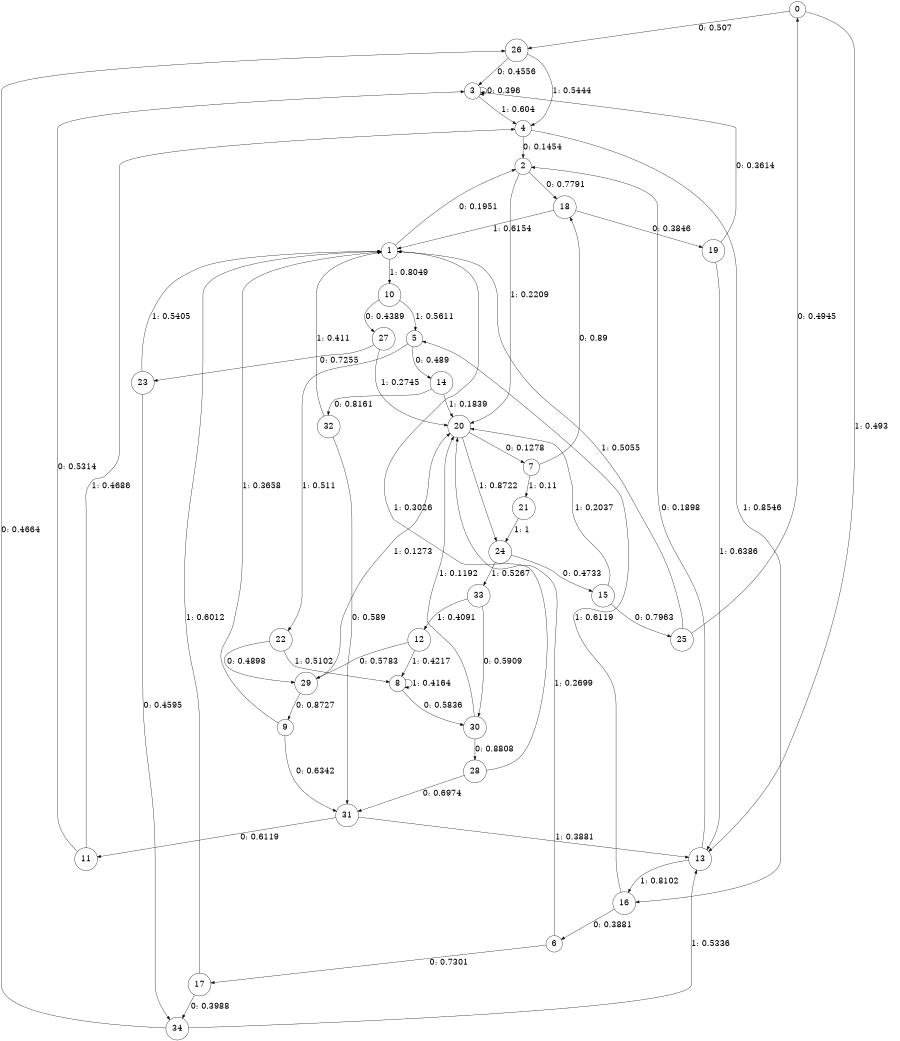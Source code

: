 digraph "ch2faceL7" {
size = "6,8.5";
ratio = "fill";
node [shape = circle];
node [fontsize = 24];
edge [fontsize = 24];
0 -> 26 [label = "0: 0.507    "];
0 -> 13 [label = "1: 0.493    "];
1 -> 2 [label = "0: 0.1951   "];
1 -> 10 [label = "1: 0.8049   "];
2 -> 18 [label = "0: 0.7791   "];
2 -> 20 [label = "1: 0.2209   "];
3 -> 3 [label = "0: 0.396    "];
3 -> 4 [label = "1: 0.604    "];
4 -> 2 [label = "0: 0.1454   "];
4 -> 16 [label = "1: 0.8546   "];
5 -> 14 [label = "0: 0.489    "];
5 -> 22 [label = "1: 0.511    "];
6 -> 17 [label = "0: 0.7301   "];
6 -> 20 [label = "1: 0.2699   "];
7 -> 18 [label = "0: 0.89     "];
7 -> 21 [label = "1: 0.11     "];
8 -> 30 [label = "0: 0.5836   "];
8 -> 8 [label = "1: 0.4164   "];
9 -> 31 [label = "0: 0.6342   "];
9 -> 1 [label = "1: 0.3658   "];
10 -> 27 [label = "0: 0.4389   "];
10 -> 5 [label = "1: 0.5611   "];
11 -> 3 [label = "0: 0.5314   "];
11 -> 4 [label = "1: 0.4686   "];
12 -> 29 [label = "0: 0.5783   "];
12 -> 8 [label = "1: 0.4217   "];
13 -> 2 [label = "0: 0.1898   "];
13 -> 16 [label = "1: 0.8102   "];
14 -> 32 [label = "0: 0.8161   "];
14 -> 20 [label = "1: 0.1839   "];
15 -> 25 [label = "0: 0.7963   "];
15 -> 20 [label = "1: 0.2037   "];
16 -> 6 [label = "0: 0.3881   "];
16 -> 5 [label = "1: 0.6119   "];
17 -> 34 [label = "0: 0.3988   "];
17 -> 1 [label = "1: 0.6012   "];
18 -> 19 [label = "0: 0.3846   "];
18 -> 1 [label = "1: 0.6154   "];
19 -> 3 [label = "0: 0.3614   "];
19 -> 13 [label = "1: 0.6386   "];
20 -> 7 [label = "0: 0.1278   "];
20 -> 24 [label = "1: 0.8722   "];
21 -> 24 [label = "1: 1        "];
22 -> 29 [label = "0: 0.4898   "];
22 -> 8 [label = "1: 0.5102   "];
23 -> 34 [label = "0: 0.4595   "];
23 -> 1 [label = "1: 0.5405   "];
24 -> 15 [label = "0: 0.4733   "];
24 -> 33 [label = "1: 0.5267   "];
25 -> 0 [label = "0: 0.4945   "];
25 -> 1 [label = "1: 0.5055   "];
26 -> 3 [label = "0: 0.4556   "];
26 -> 4 [label = "1: 0.5444   "];
27 -> 23 [label = "0: 0.7255   "];
27 -> 20 [label = "1: 0.2745   "];
28 -> 31 [label = "0: 0.6974   "];
28 -> 1 [label = "1: 0.3026   "];
29 -> 9 [label = "0: 0.8727   "];
29 -> 20 [label = "1: 0.1273   "];
30 -> 28 [label = "0: 0.8808   "];
30 -> 20 [label = "1: 0.1192   "];
31 -> 11 [label = "0: 0.6119   "];
31 -> 13 [label = "1: 0.3881   "];
32 -> 31 [label = "0: 0.589    "];
32 -> 1 [label = "1: 0.411    "];
33 -> 30 [label = "0: 0.5909   "];
33 -> 12 [label = "1: 0.4091   "];
34 -> 26 [label = "0: 0.4664   "];
34 -> 13 [label = "1: 0.5336   "];
}
